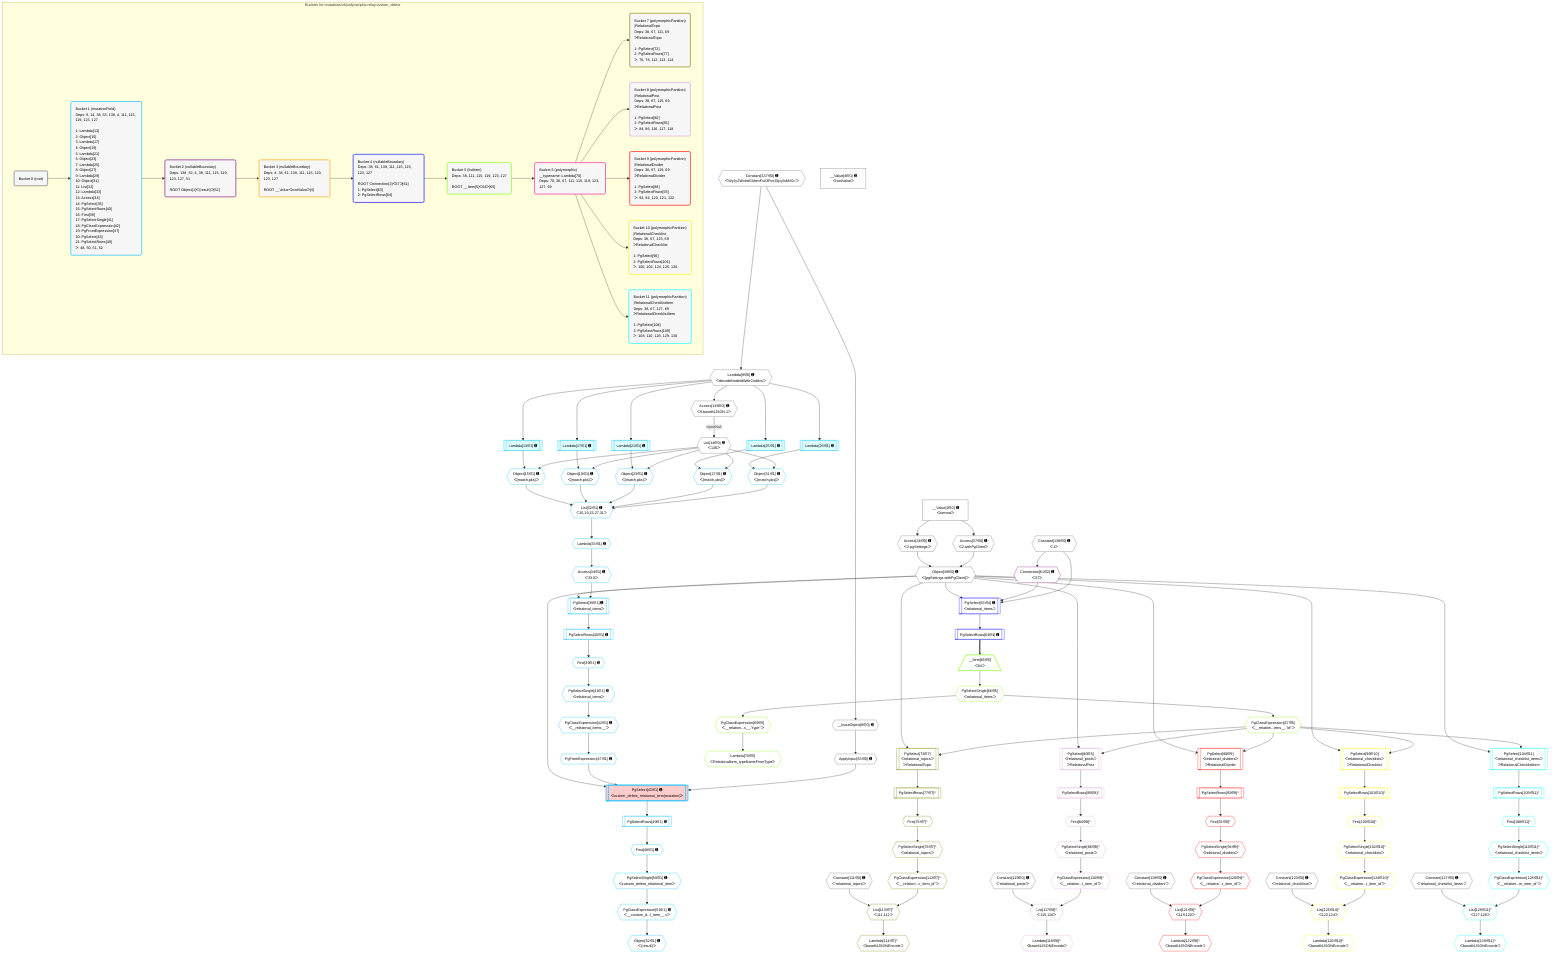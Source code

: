 %%{init: {'themeVariables': { 'fontSize': '12px'}}}%%
graph TD
    classDef path fill:#eee,stroke:#000,color:#000
    classDef plan fill:#fff,stroke-width:1px,color:#000
    classDef itemplan fill:#fff,stroke-width:2px,color:#000
    classDef unbatchedplan fill:#dff,stroke-width:1px,color:#000
    classDef sideeffectplan fill:#fcc,stroke-width:2px,color:#000
    classDef bucket fill:#f6f6f6,color:#000,stroke-width:2px,text-align:left

    subgraph "Buckets for mutations/v4/polymorphic.relay.custom_delete"
    Bucket0("Bucket 0 (root)"):::bucket
    Bucket1("Bucket 1 (mutationField)<br />Deps: 9, 14, 38, 53, 138, 4, 111, 115, 119, 123, 127<br /><br />1: Lambda[13]<br />2: Object[15]<br />3: Lambda[17]<br />4: Object[19]<br />5: Lambda[21]<br />6: Object[23]<br />7: Lambda[25]<br />8: Object[27]<br />9: Lambda[29]<br />10: Object[31]<br />11: List[32]<br />12: Lambda[33]<br />13: Access[34]<br />14: PgSelect[35]<br />15: PgSelectRows[40]<br />16: First[39]<br />17: PgSelectSingle[41]<br />18: PgClassExpression[42]<br />19: PgFromExpression[47]<br />20: PgSelect[43]<br />21: PgSelectRows[49]<br />ᐳ: 48, 50, 51, 52"):::bucket
    Bucket2("Bucket 2 (nullableBoundary)<br />Deps: 138, 52, 4, 38, 111, 115, 119, 123, 127, 51<br /><br />ROOT Object{1}ᐸ{result}ᐳ[52]"):::bucket
    Bucket3("Bucket 3 (nullableBoundary)<br />Deps: 4, 38, 61, 138, 111, 115, 119, 123, 127<br /><br />ROOT __ValueᐸrootValueᐳ[4]"):::bucket
    Bucket4("Bucket 4 (nullableBoundary)<br />Deps: 38, 61, 138, 111, 115, 119, 123, 127<br /><br />ROOT Connection{2}ᐸ57ᐳ[61]<br />1: PgSelect[63]<br />2: PgSelectRows[64]"):::bucket
    Bucket5("Bucket 5 (listItem)<br />Deps: 38, 111, 115, 119, 123, 127<br /><br />ROOT __Item{5}ᐸ64ᐳ[65]"):::bucket
    Bucket6("Bucket 6 (polymorphic)<br />__typename: Lambda[70]<br />Deps: 70, 38, 67, 111, 115, 119, 123, 127, 69"):::bucket
    Bucket7("Bucket 7 (polymorphicPartition)<br />|RelationalTopic<br />Deps: 38, 67, 111, 69<br />ᐳRelationalTopic<br /><br />1: PgSelect[72]<br />2: PgSelectRows[77]<br />ᐳ: 76, 78, 112, 113, 114"):::bucket
    Bucket8("Bucket 8 (polymorphicPartition)<br />|RelationalPost<br />Deps: 38, 67, 115, 69<br />ᐳRelationalPost<br /><br />1: PgSelect[80]<br />2: PgSelectRows[85]<br />ᐳ: 84, 86, 116, 117, 118"):::bucket
    Bucket9("Bucket 9 (polymorphicPartition)<br />|RelationalDivider<br />Deps: 38, 67, 119, 69<br />ᐳRelationalDivider<br /><br />1: PgSelect[88]<br />2: PgSelectRows[93]<br />ᐳ: 92, 94, 120, 121, 122"):::bucket
    Bucket10("Bucket 10 (polymorphicPartition)<br />|RelationalChecklist<br />Deps: 38, 67, 123, 69<br />ᐳRelationalChecklist<br /><br />1: PgSelect[96]<br />2: PgSelectRows[101]<br />ᐳ: 100, 102, 124, 125, 126"):::bucket
    Bucket11("Bucket 11 (polymorphicPartition)<br />|RelationalChecklistItem<br />Deps: 38, 67, 127, 69<br />ᐳRelationalChecklistItem<br /><br />1: PgSelect[104]<br />2: PgSelectRows[109]<br />ᐳ: 108, 110, 128, 129, 130"):::bucket
    end
    Bucket0 --> Bucket1
    Bucket1 --> Bucket2
    Bucket2 --> Bucket3
    Bucket3 --> Bucket4
    Bucket4 --> Bucket5
    Bucket5 --> Bucket6
    Bucket6 --> Bucket7 & Bucket8 & Bucket9 & Bucket10 & Bucket11

    %% plan dependencies
    __InputObject6{{"__InputObject[6∈0] ➊"}}:::plan
    Constant137{{"Constant[137∈0] ➊<br />ᐸ'WyJyZWxhdGlvbmFsX3RvcGljcyIsMV0='ᐳ"}}:::plan
    Constant137 --> __InputObject6
    Object38{{"Object[38∈0] ➊<br />ᐸ{pgSettings,withPgClient}ᐳ"}}:::plan
    Access36{{"Access[36∈0] ➊<br />ᐸ2.pgSettingsᐳ"}}:::plan
    Access37{{"Access[37∈0] ➊<br />ᐸ2.withPgClientᐳ"}}:::plan
    Access36 & Access37 --> Object38
    Lambda9{{"Lambda[9∈0] ➊<br />ᐸdecodeNodeIdWithCodecsᐳ"}}:::plan
    Constant137 --> Lambda9
    List14{{"List[14∈0] ➊<br />ᐸ136ᐳ"}}:::plan
    Access136{{"Access[136∈0] ➊<br />ᐸ9.base64JSON.1ᐳ"}}:::plan
    Access136 -->|rejectNull| List14
    __Value2["__Value[2∈0] ➊<br />ᐸcontextᐳ"]:::plan
    __Value2 --> Access36
    __Value2 --> Access37
    ApplyInput53{{"ApplyInput[53∈0] ➊"}}:::plan
    __InputObject6 --> ApplyInput53
    Lambda9 --> Access136
    __Value4["__Value[4∈0] ➊<br />ᐸrootValueᐳ"]:::plan
    Constant111{{"Constant[111∈0] ➊<br />ᐸ'relational_topics'ᐳ"}}:::plan
    Constant115{{"Constant[115∈0] ➊<br />ᐸ'relational_posts'ᐳ"}}:::plan
    Constant119{{"Constant[119∈0] ➊<br />ᐸ'relational_dividers'ᐳ"}}:::plan
    Constant123{{"Constant[123∈0] ➊<br />ᐸ'relational_checklists'ᐳ"}}:::plan
    Constant127{{"Constant[127∈0] ➊<br />ᐸ'relational_checklist_items'ᐳ"}}:::plan
    Constant138{{"Constant[138∈0] ➊<br />ᐸ1ᐳ"}}:::plan
    List32{{"List[32∈1] ➊<br />ᐸ15,19,23,27,31ᐳ"}}:::plan
    Object15{{"Object[15∈1] ➊<br />ᐸ{match,pks}ᐳ"}}:::plan
    Object19{{"Object[19∈1] ➊<br />ᐸ{match,pks}ᐳ"}}:::plan
    Object23{{"Object[23∈1] ➊<br />ᐸ{match,pks}ᐳ"}}:::plan
    Object27{{"Object[27∈1] ➊<br />ᐸ{match,pks}ᐳ"}}:::plan
    Object31{{"Object[31∈1] ➊<br />ᐸ{match,pks}ᐳ"}}:::plan
    Object15 & Object19 & Object23 & Object27 & Object31 --> List32
    PgSelect43[["PgSelect[43∈1] ➊<br />ᐸcustom_delete_relational_item(mutation)ᐳ"]]:::sideeffectplan
    PgFromExpression47{{"PgFromExpression[47∈1] ➊"}}:::plan
    Object38 & PgFromExpression47 & ApplyInput53 --> PgSelect43
    Lambda13[["Lambda[13∈1] ➊"]]:::unbatchedplan
    Lambda13 & List14 --> Object15
    Lambda17[["Lambda[17∈1] ➊"]]:::unbatchedplan
    Lambda17 & List14 --> Object19
    Lambda21[["Lambda[21∈1] ➊"]]:::unbatchedplan
    Lambda21 & List14 --> Object23
    Lambda25[["Lambda[25∈1] ➊"]]:::unbatchedplan
    Lambda25 & List14 --> Object27
    Lambda29[["Lambda[29∈1] ➊"]]:::unbatchedplan
    Lambda29 & List14 --> Object31
    PgSelect35[["PgSelect[35∈1] ➊<br />ᐸrelational_itemsᐳ"]]:::plan
    Access34{{"Access[34∈1] ➊<br />ᐸ33.0ᐳ"}}:::plan
    Object38 & Access34 --> PgSelect35
    Lambda9 --> Lambda13
    Lambda9 --> Lambda17
    Lambda9 --> Lambda21
    Lambda9 --> Lambda25
    Lambda9 --> Lambda29
    Lambda33{{"Lambda[33∈1] ➊"}}:::plan
    List32 --> Lambda33
    Lambda33 --> Access34
    First39{{"First[39∈1] ➊"}}:::plan
    PgSelectRows40[["PgSelectRows[40∈1] ➊"]]:::plan
    PgSelectRows40 --> First39
    PgSelect35 --> PgSelectRows40
    PgSelectSingle41{{"PgSelectSingle[41∈1] ➊<br />ᐸrelational_itemsᐳ"}}:::plan
    First39 --> PgSelectSingle41
    PgClassExpression42{{"PgClassExpression[42∈1] ➊<br />ᐸ__relational_items__ᐳ"}}:::plan
    PgSelectSingle41 --> PgClassExpression42
    PgClassExpression42 --> PgFromExpression47
    First48{{"First[48∈1] ➊"}}:::plan
    PgSelectRows49[["PgSelectRows[49∈1] ➊"]]:::plan
    PgSelectRows49 --> First48
    PgSelect43 --> PgSelectRows49
    PgSelectSingle50{{"PgSelectSingle[50∈1] ➊<br />ᐸcustom_delete_relational_itemᐳ"}}:::plan
    First48 --> PgSelectSingle50
    PgClassExpression51{{"PgClassExpression[51∈1] ➊<br />ᐸ__custom_d...l_item__.vᐳ"}}:::plan
    PgSelectSingle50 --> PgClassExpression51
    Object52{{"Object[52∈1] ➊<br />ᐸ{result}ᐳ"}}:::plan
    PgClassExpression51 --> Object52
    Connection61{{"Connection[61∈2] ➊<br />ᐸ57ᐳ"}}:::plan
    Constant138 --> Connection61
    PgSelect63[["PgSelect[63∈4] ➊<br />ᐸrelational_itemsᐳ"]]:::plan
    Object38 & Connection61 & Constant138 --> PgSelect63
    PgSelectRows64[["PgSelectRows[64∈4] ➊"]]:::plan
    PgSelect63 --> PgSelectRows64
    __Item65[/"__Item[65∈5]<br />ᐸ64ᐳ"\]:::itemplan
    PgSelectRows64 ==> __Item65
    PgSelectSingle66{{"PgSelectSingle[66∈5]<br />ᐸrelational_itemsᐳ"}}:::plan
    __Item65 --> PgSelectSingle66
    PgClassExpression67{{"PgClassExpression[67∈5]<br />ᐸ__relation...ems__.”id”ᐳ"}}:::plan
    PgSelectSingle66 --> PgClassExpression67
    PgClassExpression69{{"PgClassExpression[69∈5]<br />ᐸ__relation...s__.”type”ᐳ"}}:::plan
    PgSelectSingle66 --> PgClassExpression69
    Lambda70{{"Lambda[70∈5]<br />ᐸRelationalItem_typeNameFromTypeᐳ"}}:::plan
    PgClassExpression69 --> Lambda70
    PgSelect72[["PgSelect[72∈7]<br />ᐸrelational_topicsᐳ<br />ᐳRelationalTopic"]]:::plan
    Object38 & PgClassExpression67 --> PgSelect72
    List113{{"List[113∈7]^<br />ᐸ111,112ᐳ"}}:::plan
    PgClassExpression112{{"PgClassExpression[112∈7]^<br />ᐸ__relation...c_item_id”ᐳ"}}:::plan
    Constant111 & PgClassExpression112 --> List113
    First76{{"First[76∈7]^"}}:::plan
    PgSelectRows77[["PgSelectRows[77∈7]^"]]:::plan
    PgSelectRows77 --> First76
    PgSelect72 --> PgSelectRows77
    PgSelectSingle78{{"PgSelectSingle[78∈7]^<br />ᐸrelational_topicsᐳ"}}:::plan
    First76 --> PgSelectSingle78
    PgSelectSingle78 --> PgClassExpression112
    Lambda114{{"Lambda[114∈7]^<br />ᐸbase64JSONEncodeᐳ"}}:::plan
    List113 --> Lambda114
    PgSelect80[["PgSelect[80∈8]<br />ᐸrelational_postsᐳ<br />ᐳRelationalPost"]]:::plan
    Object38 & PgClassExpression67 --> PgSelect80
    List117{{"List[117∈8]^<br />ᐸ115,116ᐳ"}}:::plan
    PgClassExpression116{{"PgClassExpression[116∈8]^<br />ᐸ__relation...t_item_id”ᐳ"}}:::plan
    Constant115 & PgClassExpression116 --> List117
    First84{{"First[84∈8]^"}}:::plan
    PgSelectRows85[["PgSelectRows[85∈8]^"]]:::plan
    PgSelectRows85 --> First84
    PgSelect80 --> PgSelectRows85
    PgSelectSingle86{{"PgSelectSingle[86∈8]^<br />ᐸrelational_postsᐳ"}}:::plan
    First84 --> PgSelectSingle86
    PgSelectSingle86 --> PgClassExpression116
    Lambda118{{"Lambda[118∈8]^<br />ᐸbase64JSONEncodeᐳ"}}:::plan
    List117 --> Lambda118
    PgSelect88[["PgSelect[88∈9]<br />ᐸrelational_dividersᐳ<br />ᐳRelationalDivider"]]:::plan
    Object38 & PgClassExpression67 --> PgSelect88
    List121{{"List[121∈9]^<br />ᐸ119,120ᐳ"}}:::plan
    PgClassExpression120{{"PgClassExpression[120∈9]^<br />ᐸ__relation...r_item_id”ᐳ"}}:::plan
    Constant119 & PgClassExpression120 --> List121
    First92{{"First[92∈9]^"}}:::plan
    PgSelectRows93[["PgSelectRows[93∈9]^"]]:::plan
    PgSelectRows93 --> First92
    PgSelect88 --> PgSelectRows93
    PgSelectSingle94{{"PgSelectSingle[94∈9]^<br />ᐸrelational_dividersᐳ"}}:::plan
    First92 --> PgSelectSingle94
    PgSelectSingle94 --> PgClassExpression120
    Lambda122{{"Lambda[122∈9]^<br />ᐸbase64JSONEncodeᐳ"}}:::plan
    List121 --> Lambda122
    PgSelect96[["PgSelect[96∈10]<br />ᐸrelational_checklistsᐳ<br />ᐳRelationalChecklist"]]:::plan
    Object38 & PgClassExpression67 --> PgSelect96
    List125{{"List[125∈10]^<br />ᐸ123,124ᐳ"}}:::plan
    PgClassExpression124{{"PgClassExpression[124∈10]^<br />ᐸ__relation...t_item_id”ᐳ"}}:::plan
    Constant123 & PgClassExpression124 --> List125
    First100{{"First[100∈10]^"}}:::plan
    PgSelectRows101[["PgSelectRows[101∈10]^"]]:::plan
    PgSelectRows101 --> First100
    PgSelect96 --> PgSelectRows101
    PgSelectSingle102{{"PgSelectSingle[102∈10]^<br />ᐸrelational_checklistsᐳ"}}:::plan
    First100 --> PgSelectSingle102
    PgSelectSingle102 --> PgClassExpression124
    Lambda126{{"Lambda[126∈10]^<br />ᐸbase64JSONEncodeᐳ"}}:::plan
    List125 --> Lambda126
    PgSelect104[["PgSelect[104∈11]<br />ᐸrelational_checklist_itemsᐳ<br />ᐳRelationalChecklistItem"]]:::plan
    Object38 & PgClassExpression67 --> PgSelect104
    List129{{"List[129∈11]^<br />ᐸ127,128ᐳ"}}:::plan
    PgClassExpression128{{"PgClassExpression[128∈11]^<br />ᐸ__relation...m_item_id”ᐳ"}}:::plan
    Constant127 & PgClassExpression128 --> List129
    First108{{"First[108∈11]^"}}:::plan
    PgSelectRows109[["PgSelectRows[109∈11]^"]]:::plan
    PgSelectRows109 --> First108
    PgSelect104 --> PgSelectRows109
    PgSelectSingle110{{"PgSelectSingle[110∈11]^<br />ᐸrelational_checklist_itemsᐳ"}}:::plan
    First108 --> PgSelectSingle110
    PgSelectSingle110 --> PgClassExpression128
    Lambda130{{"Lambda[130∈11]^<br />ᐸbase64JSONEncodeᐳ"}}:::plan
    List129 --> Lambda130

    %% define steps
    classDef bucket0 stroke:#696969
    class Bucket0,__Value2,__Value4,__InputObject6,Lambda9,List14,Access36,Access37,Object38,ApplyInput53,Constant111,Constant115,Constant119,Constant123,Constant127,Access136,Constant137,Constant138 bucket0
    classDef bucket1 stroke:#00bfff
    class Bucket1,Lambda13,Object15,Lambda17,Object19,Lambda21,Object23,Lambda25,Object27,Lambda29,Object31,List32,Lambda33,Access34,PgSelect35,First39,PgSelectRows40,PgSelectSingle41,PgClassExpression42,PgSelect43,PgFromExpression47,First48,PgSelectRows49,PgSelectSingle50,PgClassExpression51,Object52 bucket1
    classDef bucket2 stroke:#7f007f
    class Bucket2,Connection61 bucket2
    classDef bucket3 stroke:#ffa500
    class Bucket3 bucket3
    classDef bucket4 stroke:#0000ff
    class Bucket4,PgSelect63,PgSelectRows64 bucket4
    classDef bucket5 stroke:#7fff00
    class Bucket5,__Item65,PgSelectSingle66,PgClassExpression67,PgClassExpression69,Lambda70 bucket5
    classDef bucket6 stroke:#ff1493
    class Bucket6 bucket6
    classDef bucket7 stroke:#808000
    class Bucket7,PgSelect72,First76,PgSelectRows77,PgSelectSingle78,PgClassExpression112,List113,Lambda114 bucket7
    classDef bucket8 stroke:#dda0dd
    class Bucket8,PgSelect80,First84,PgSelectRows85,PgSelectSingle86,PgClassExpression116,List117,Lambda118 bucket8
    classDef bucket9 stroke:#ff0000
    class Bucket9,PgSelect88,First92,PgSelectRows93,PgSelectSingle94,PgClassExpression120,List121,Lambda122 bucket9
    classDef bucket10 stroke:#ffff00
    class Bucket10,PgSelect96,First100,PgSelectRows101,PgSelectSingle102,PgClassExpression124,List125,Lambda126 bucket10
    classDef bucket11 stroke:#00ffff
    class Bucket11,PgSelect104,First108,PgSelectRows109,PgSelectSingle110,PgClassExpression128,List129,Lambda130 bucket11